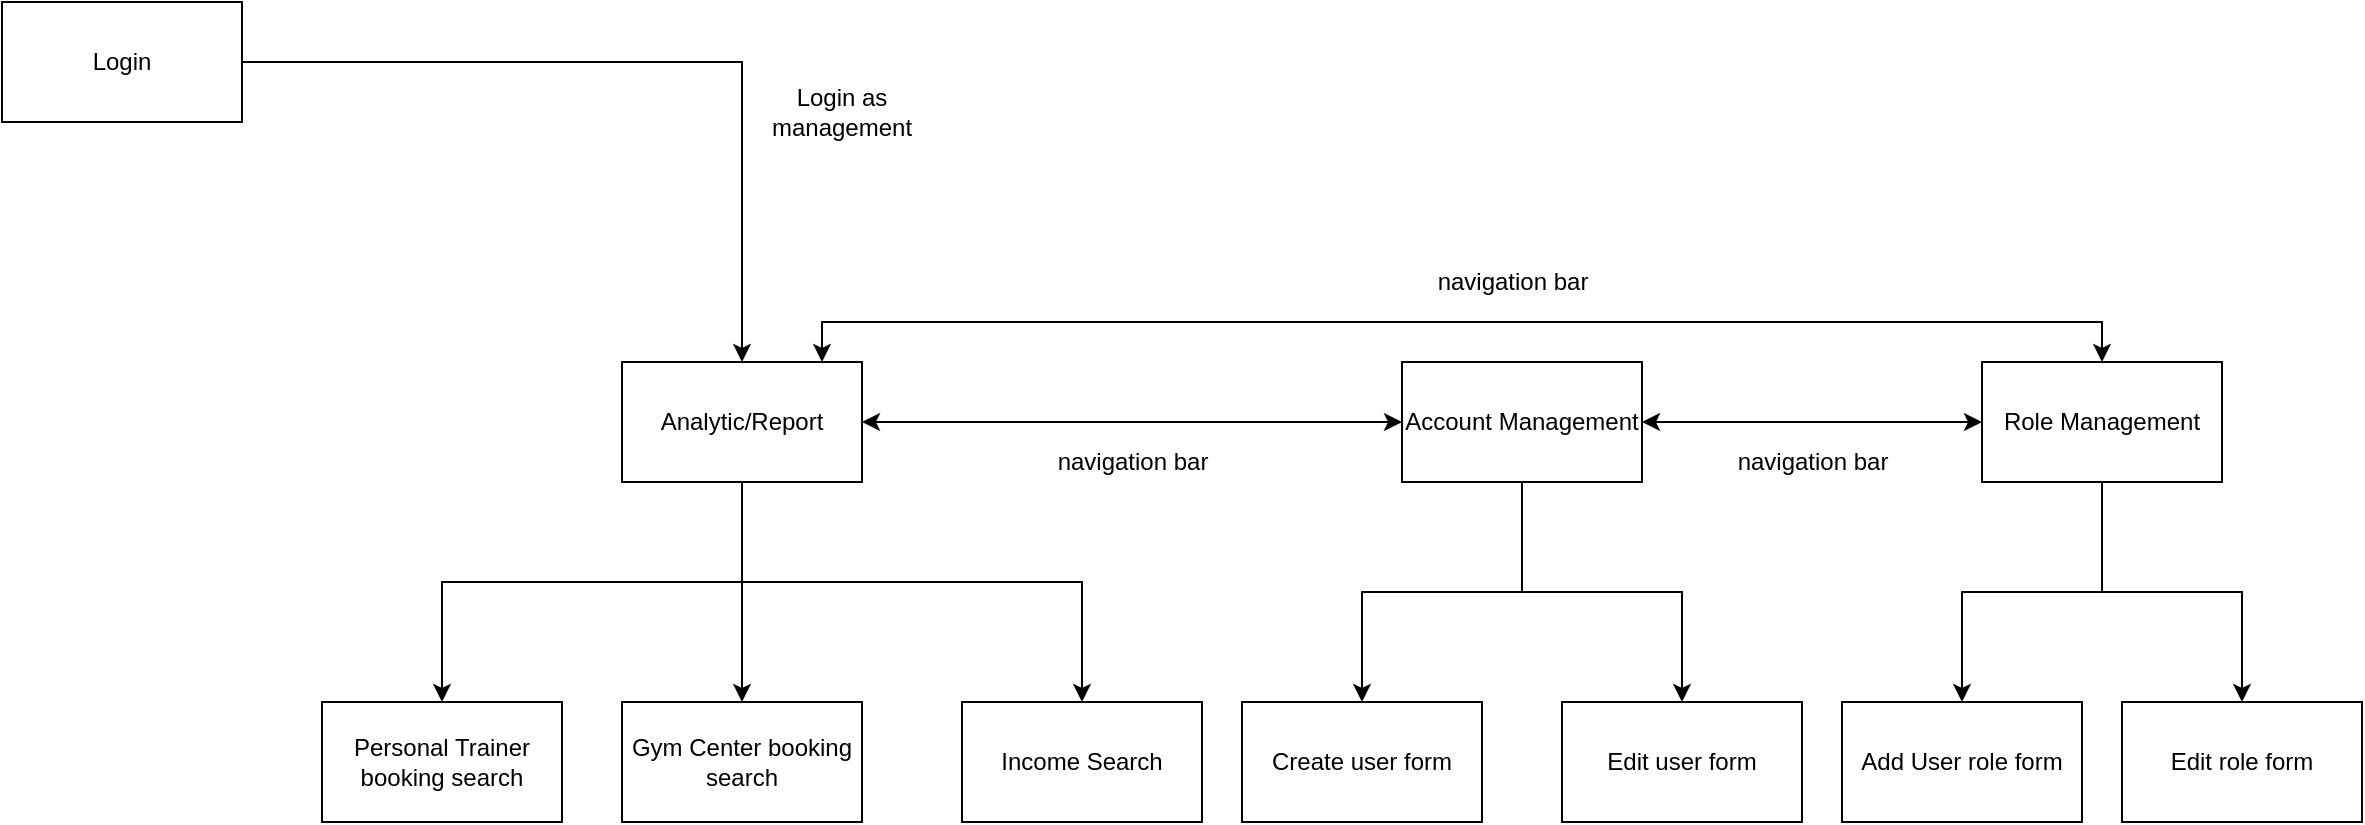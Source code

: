 <mxfile version="17.5.0" type="device" pages="6"><diagram id="vEj00BKGw2li77WrLbkG" name="SiteMap1"><mxGraphModel dx="3125" dy="1358" grid="1" gridSize="10" guides="1" tooltips="1" connect="1" arrows="1" fold="1" page="1" pageScale="1" pageWidth="850" pageHeight="1100" math="0" shadow="0"><root><mxCell id="0"/><mxCell id="1" parent="0"/><mxCell id="gTwGrXyfwdwTo_lbRH5P-9" style="edgeStyle=orthogonalEdgeStyle;rounded=0;orthogonalLoop=1;jettySize=auto;html=1;" parent="1" source="gTwGrXyfwdwTo_lbRH5P-4" target="gTwGrXyfwdwTo_lbRH5P-5" edge="1"><mxGeometry relative="1" as="geometry"><Array as="points"><mxPoint x="440" y="180"/></Array></mxGeometry></mxCell><mxCell id="gTwGrXyfwdwTo_lbRH5P-4" value="Login" style="rounded=0;whiteSpace=wrap;html=1;" parent="1" vertex="1"><mxGeometry x="70" y="150" width="120" height="60" as="geometry"/></mxCell><mxCell id="gTwGrXyfwdwTo_lbRH5P-10" style="edgeStyle=orthogonalEdgeStyle;rounded=0;orthogonalLoop=1;jettySize=auto;html=1;" parent="1" source="gTwGrXyfwdwTo_lbRH5P-5" target="gTwGrXyfwdwTo_lbRH5P-7" edge="1"><mxGeometry relative="1" as="geometry"/></mxCell><mxCell id="gTwGrXyfwdwTo_lbRH5P-11" style="edgeStyle=orthogonalEdgeStyle;rounded=0;orthogonalLoop=1;jettySize=auto;html=1;" parent="1" source="gTwGrXyfwdwTo_lbRH5P-5" target="gTwGrXyfwdwTo_lbRH5P-6" edge="1"><mxGeometry relative="1" as="geometry"><Array as="points"><mxPoint x="440" y="440"/><mxPoint x="290" y="440"/></Array></mxGeometry></mxCell><mxCell id="gTwGrXyfwdwTo_lbRH5P-12" style="edgeStyle=orthogonalEdgeStyle;rounded=0;orthogonalLoop=1;jettySize=auto;html=1;" parent="1" source="gTwGrXyfwdwTo_lbRH5P-5" target="gTwGrXyfwdwTo_lbRH5P-8" edge="1"><mxGeometry relative="1" as="geometry"><Array as="points"><mxPoint x="440" y="440"/><mxPoint x="610" y="440"/></Array></mxGeometry></mxCell><mxCell id="gTwGrXyfwdwTo_lbRH5P-27" style="rounded=0;orthogonalLoop=1;jettySize=auto;html=1;entryX=0;entryY=0.5;entryDx=0;entryDy=0;startArrow=classic;startFill=1;" parent="1" source="gTwGrXyfwdwTo_lbRH5P-5" target="gTwGrXyfwdwTo_lbRH5P-14" edge="1"><mxGeometry relative="1" as="geometry"/></mxCell><mxCell id="gTwGrXyfwdwTo_lbRH5P-28" style="edgeStyle=orthogonalEdgeStyle;rounded=0;orthogonalLoop=1;jettySize=auto;html=1;entryX=0.5;entryY=0;entryDx=0;entryDy=0;endArrow=classic;endFill=1;startArrow=classic;startFill=1;" parent="1" source="gTwGrXyfwdwTo_lbRH5P-5" target="gTwGrXyfwdwTo_lbRH5P-20" edge="1"><mxGeometry relative="1" as="geometry"><Array as="points"><mxPoint x="480" y="310"/><mxPoint x="1120" y="310"/></Array></mxGeometry></mxCell><mxCell id="gTwGrXyfwdwTo_lbRH5P-5" value="Analytic/Report" style="rounded=0;whiteSpace=wrap;html=1;" parent="1" vertex="1"><mxGeometry x="380" y="330" width="120" height="60" as="geometry"/></mxCell><mxCell id="gTwGrXyfwdwTo_lbRH5P-6" value="Personal Trainer booking search" style="whiteSpace=wrap;html=1;" parent="1" vertex="1"><mxGeometry x="230" y="500" width="120" height="60" as="geometry"/></mxCell><mxCell id="gTwGrXyfwdwTo_lbRH5P-7" value="Gym Center booking search" style="whiteSpace=wrap;html=1;" parent="1" vertex="1"><mxGeometry x="380" y="500" width="120" height="60" as="geometry"/></mxCell><mxCell id="gTwGrXyfwdwTo_lbRH5P-8" value="Income Search" style="whiteSpace=wrap;html=1;" parent="1" vertex="1"><mxGeometry x="550" y="500" width="120" height="60" as="geometry"/></mxCell><mxCell id="gTwGrXyfwdwTo_lbRH5P-13" value="Login as management" style="text;html=1;strokeColor=none;fillColor=none;align=center;verticalAlign=middle;whiteSpace=wrap;rounded=0;" parent="1" vertex="1"><mxGeometry x="460" y="190" width="60" height="30" as="geometry"/></mxCell><mxCell id="gTwGrXyfwdwTo_lbRH5P-17" style="edgeStyle=orthogonalEdgeStyle;rounded=0;orthogonalLoop=1;jettySize=auto;html=1;" parent="1" source="gTwGrXyfwdwTo_lbRH5P-14" target="gTwGrXyfwdwTo_lbRH5P-15" edge="1"><mxGeometry relative="1" as="geometry"/></mxCell><mxCell id="gTwGrXyfwdwTo_lbRH5P-18" style="edgeStyle=orthogonalEdgeStyle;rounded=0;orthogonalLoop=1;jettySize=auto;html=1;" parent="1" source="gTwGrXyfwdwTo_lbRH5P-14" target="gTwGrXyfwdwTo_lbRH5P-16" edge="1"><mxGeometry relative="1" as="geometry"/></mxCell><mxCell id="gTwGrXyfwdwTo_lbRH5P-31" style="edgeStyle=none;rounded=0;orthogonalLoop=1;jettySize=auto;html=1;entryX=0;entryY=0.5;entryDx=0;entryDy=0;startArrow=classic;startFill=1;endArrow=classic;endFill=1;" parent="1" source="gTwGrXyfwdwTo_lbRH5P-14" target="gTwGrXyfwdwTo_lbRH5P-20" edge="1"><mxGeometry relative="1" as="geometry"/></mxCell><mxCell id="gTwGrXyfwdwTo_lbRH5P-14" value="Account Management" style="whiteSpace=wrap;html=1;" parent="1" vertex="1"><mxGeometry x="770" y="330" width="120" height="60" as="geometry"/></mxCell><mxCell id="gTwGrXyfwdwTo_lbRH5P-15" value="Create user form" style="whiteSpace=wrap;html=1;" parent="1" vertex="1"><mxGeometry x="690" y="500" width="120" height="60" as="geometry"/></mxCell><mxCell id="gTwGrXyfwdwTo_lbRH5P-16" value="Edit user form" style="whiteSpace=wrap;html=1;" parent="1" vertex="1"><mxGeometry x="850" y="500" width="120" height="60" as="geometry"/></mxCell><mxCell id="gTwGrXyfwdwTo_lbRH5P-24" style="edgeStyle=orthogonalEdgeStyle;rounded=0;orthogonalLoop=1;jettySize=auto;html=1;entryX=0.5;entryY=0;entryDx=0;entryDy=0;" parent="1" source="gTwGrXyfwdwTo_lbRH5P-20" target="gTwGrXyfwdwTo_lbRH5P-21" edge="1"><mxGeometry relative="1" as="geometry"/></mxCell><mxCell id="gTwGrXyfwdwTo_lbRH5P-25" style="edgeStyle=orthogonalEdgeStyle;rounded=0;orthogonalLoop=1;jettySize=auto;html=1;" parent="1" source="gTwGrXyfwdwTo_lbRH5P-20" target="gTwGrXyfwdwTo_lbRH5P-23" edge="1"><mxGeometry relative="1" as="geometry"/></mxCell><mxCell id="gTwGrXyfwdwTo_lbRH5P-20" value="Role Management" style="whiteSpace=wrap;html=1;" parent="1" vertex="1"><mxGeometry x="1060" y="330" width="120" height="60" as="geometry"/></mxCell><mxCell id="gTwGrXyfwdwTo_lbRH5P-21" value="Add User role form" style="whiteSpace=wrap;html=1;" parent="1" vertex="1"><mxGeometry x="990" y="500" width="120" height="60" as="geometry"/></mxCell><mxCell id="gTwGrXyfwdwTo_lbRH5P-23" value="Edit role form" style="whiteSpace=wrap;html=1;" parent="1" vertex="1"><mxGeometry x="1130" y="500" width="120" height="60" as="geometry"/></mxCell><mxCell id="gTwGrXyfwdwTo_lbRH5P-29" value="navigation bar" style="text;html=1;align=center;verticalAlign=middle;resizable=0;points=[];autosize=1;strokeColor=none;fillColor=none;" parent="1" vertex="1"><mxGeometry x="590" y="370" width="90" height="20" as="geometry"/></mxCell><mxCell id="gTwGrXyfwdwTo_lbRH5P-30" value="navigation bar" style="text;html=1;align=center;verticalAlign=middle;resizable=0;points=[];autosize=1;strokeColor=none;fillColor=none;" parent="1" vertex="1"><mxGeometry x="780" y="280" width="90" height="20" as="geometry"/></mxCell><mxCell id="gTwGrXyfwdwTo_lbRH5P-32" value="navigation bar" style="text;html=1;align=center;verticalAlign=middle;resizable=0;points=[];autosize=1;strokeColor=none;fillColor=none;" parent="1" vertex="1"><mxGeometry x="930" y="370" width="90" height="20" as="geometry"/></mxCell></root></mxGraphModel></diagram><diagram name="SM" id="drQ6q7nDAI4CxuDAuw1n"><mxGraphModel dx="1563" dy="621" grid="1" gridSize="10" guides="1" tooltips="1" connect="1" arrows="1" fold="1" page="1" pageScale="1" pageWidth="850" pageHeight="1100" math="0" shadow="0"><root><mxCell id="Xad2Eyz_SqM6GZWtNRqJ-0"/><mxCell id="Xad2Eyz_SqM6GZWtNRqJ-1" parent="Xad2Eyz_SqM6GZWtNRqJ-0"/><mxCell id="zR1Y1XYmK7lvY3_QwSIw-3" style="edgeStyle=orthogonalEdgeStyle;rounded=0;orthogonalLoop=1;jettySize=auto;html=1;exitX=0.5;exitY=1;exitDx=0;exitDy=0;startArrow=none;startFill=0;" edge="1" parent="Xad2Eyz_SqM6GZWtNRqJ-1" source="Xad2Eyz_SqM6GZWtNRqJ-6" target="zR1Y1XYmK7lvY3_QwSIw-0"><mxGeometry relative="1" as="geometry"/></mxCell><mxCell id="Xad2Eyz_SqM6GZWtNRqJ-6" value="Login" style="rounded=0;whiteSpace=wrap;html=1;" vertex="1" parent="Xad2Eyz_SqM6GZWtNRqJ-1"><mxGeometry x="540" y="80" width="120" height="60" as="geometry"/></mxCell><mxCell id="zR1Y1XYmK7lvY3_QwSIw-11" style="edgeStyle=orthogonalEdgeStyle;rounded=0;orthogonalLoop=1;jettySize=auto;html=1;exitX=0.5;exitY=1;exitDx=0;exitDy=0;startArrow=none;startFill=0;endArrow=classic;endFill=1;" edge="1" parent="Xad2Eyz_SqM6GZWtNRqJ-1" source="Xad2Eyz_SqM6GZWtNRqJ-12" target="Xad2Eyz_SqM6GZWtNRqJ-13"><mxGeometry relative="1" as="geometry"><Array as="points"><mxPoint x="600" y="450"/></Array></mxGeometry></mxCell><mxCell id="zR1Y1XYmK7lvY3_QwSIw-12" style="edgeStyle=orthogonalEdgeStyle;rounded=0;orthogonalLoop=1;jettySize=auto;html=1;entryX=0;entryY=0.5;entryDx=0;entryDy=0;startArrow=none;startFill=0;endArrow=classic;endFill=1;" edge="1" parent="Xad2Eyz_SqM6GZWtNRqJ-1" source="Xad2Eyz_SqM6GZWtNRqJ-12" target="Xad2Eyz_SqM6GZWtNRqJ-14"><mxGeometry relative="1" as="geometry"/></mxCell><mxCell id="zR1Y1XYmK7lvY3_QwSIw-13" style="edgeStyle=orthogonalEdgeStyle;rounded=0;orthogonalLoop=1;jettySize=auto;html=1;entryX=0;entryY=0.5;entryDx=0;entryDy=0;startArrow=none;startFill=0;endArrow=classic;endFill=1;" edge="1" parent="Xad2Eyz_SqM6GZWtNRqJ-1" source="Xad2Eyz_SqM6GZWtNRqJ-12" target="Xad2Eyz_SqM6GZWtNRqJ-15"><mxGeometry relative="1" as="geometry"/></mxCell><mxCell id="Xad2Eyz_SqM6GZWtNRqJ-12" value="Analytic/Report" style="rounded=0;whiteSpace=wrap;html=1;" vertex="1" parent="Xad2Eyz_SqM6GZWtNRqJ-1"><mxGeometry x="540" y="320" width="120" height="60" as="geometry"/></mxCell><mxCell id="Xad2Eyz_SqM6GZWtNRqJ-13" value="Personal Trainer booking search" style="whiteSpace=wrap;html=1;" vertex="1" parent="Xad2Eyz_SqM6GZWtNRqJ-1"><mxGeometry x="660" y="420" width="120" height="60" as="geometry"/></mxCell><mxCell id="Xad2Eyz_SqM6GZWtNRqJ-14" value="Gym Center booking search" style="whiteSpace=wrap;html=1;" vertex="1" parent="Xad2Eyz_SqM6GZWtNRqJ-1"><mxGeometry x="660" y="520" width="120" height="60" as="geometry"/></mxCell><mxCell id="Xad2Eyz_SqM6GZWtNRqJ-15" value="Income Search" style="whiteSpace=wrap;html=1;" vertex="1" parent="Xad2Eyz_SqM6GZWtNRqJ-1"><mxGeometry x="660" y="620" width="120" height="60" as="geometry"/></mxCell><mxCell id="zR1Y1XYmK7lvY3_QwSIw-8" style="edgeStyle=orthogonalEdgeStyle;rounded=0;orthogonalLoop=1;jettySize=auto;html=1;exitX=0.5;exitY=1;exitDx=0;exitDy=0;entryX=0;entryY=0.5;entryDx=0;entryDy=0;startArrow=none;startFill=0;endArrow=classic;endFill=1;" edge="1" parent="Xad2Eyz_SqM6GZWtNRqJ-1" source="Xad2Eyz_SqM6GZWtNRqJ-20" target="Xad2Eyz_SqM6GZWtNRqJ-21"><mxGeometry relative="1" as="geometry"/></mxCell><mxCell id="zR1Y1XYmK7lvY3_QwSIw-9" style="edgeStyle=orthogonalEdgeStyle;rounded=0;orthogonalLoop=1;jettySize=auto;html=1;entryX=0;entryY=0.5;entryDx=0;entryDy=0;startArrow=none;startFill=0;endArrow=classic;endFill=1;" edge="1" parent="Xad2Eyz_SqM6GZWtNRqJ-1" source="Xad2Eyz_SqM6GZWtNRqJ-20" target="Xad2Eyz_SqM6GZWtNRqJ-22"><mxGeometry relative="1" as="geometry"/></mxCell><mxCell id="Xad2Eyz_SqM6GZWtNRqJ-20" value="Account Management" style="whiteSpace=wrap;html=1;" vertex="1" parent="Xad2Eyz_SqM6GZWtNRqJ-1"><mxGeometry x="260" y="320" width="120" height="60" as="geometry"/></mxCell><mxCell id="Xad2Eyz_SqM6GZWtNRqJ-21" value="Create user form" style="whiteSpace=wrap;html=1;" vertex="1" parent="Xad2Eyz_SqM6GZWtNRqJ-1"><mxGeometry x="380" y="420" width="120" height="60" as="geometry"/></mxCell><mxCell id="Xad2Eyz_SqM6GZWtNRqJ-22" value="Edit user form" style="whiteSpace=wrap;html=1;" vertex="1" parent="Xad2Eyz_SqM6GZWtNRqJ-1"><mxGeometry x="380" y="520" width="120" height="60" as="geometry"/></mxCell><mxCell id="zR1Y1XYmK7lvY3_QwSIw-14" style="edgeStyle=orthogonalEdgeStyle;rounded=0;orthogonalLoop=1;jettySize=auto;html=1;entryX=0;entryY=0.5;entryDx=0;entryDy=0;startArrow=none;startFill=0;endArrow=classic;endFill=1;" edge="1" parent="Xad2Eyz_SqM6GZWtNRqJ-1" source="Xad2Eyz_SqM6GZWtNRqJ-25" target="Xad2Eyz_SqM6GZWtNRqJ-27"><mxGeometry relative="1" as="geometry"/></mxCell><mxCell id="zR1Y1XYmK7lvY3_QwSIw-15" style="edgeStyle=orthogonalEdgeStyle;rounded=0;orthogonalLoop=1;jettySize=auto;html=1;entryX=0;entryY=0.5;entryDx=0;entryDy=0;startArrow=none;startFill=0;endArrow=classic;endFill=1;" edge="1" parent="Xad2Eyz_SqM6GZWtNRqJ-1" source="Xad2Eyz_SqM6GZWtNRqJ-25" target="Xad2Eyz_SqM6GZWtNRqJ-26"><mxGeometry relative="1" as="geometry"/></mxCell><mxCell id="Xad2Eyz_SqM6GZWtNRqJ-25" value="Role Management" style="whiteSpace=wrap;html=1;" vertex="1" parent="Xad2Eyz_SqM6GZWtNRqJ-1"><mxGeometry x="820" y="320" width="120" height="60" as="geometry"/></mxCell><mxCell id="Xad2Eyz_SqM6GZWtNRqJ-26" value="Add User role form" style="whiteSpace=wrap;html=1;" vertex="1" parent="Xad2Eyz_SqM6GZWtNRqJ-1"><mxGeometry x="940" y="520" width="120" height="60" as="geometry"/></mxCell><mxCell id="Xad2Eyz_SqM6GZWtNRqJ-27" value="Edit role form" style="whiteSpace=wrap;html=1;" vertex="1" parent="Xad2Eyz_SqM6GZWtNRqJ-1"><mxGeometry x="940" y="420" width="120" height="60" as="geometry"/></mxCell><mxCell id="zR1Y1XYmK7lvY3_QwSIw-2" style="edgeStyle=orthogonalEdgeStyle;rounded=0;orthogonalLoop=1;jettySize=auto;html=1;entryX=0.5;entryY=0;entryDx=0;entryDy=0;startArrow=none;startFill=0;endArrow=none;endFill=0;" edge="1" parent="Xad2Eyz_SqM6GZWtNRqJ-1" source="zR1Y1XYmK7lvY3_QwSIw-0" target="Xad2Eyz_SqM6GZWtNRqJ-12"><mxGeometry relative="1" as="geometry"/></mxCell><mxCell id="zR1Y1XYmK7lvY3_QwSIw-4" style="edgeStyle=orthogonalEdgeStyle;rounded=0;orthogonalLoop=1;jettySize=auto;html=1;startArrow=none;startFill=0;endArrow=none;endFill=0;" edge="1" parent="Xad2Eyz_SqM6GZWtNRqJ-1" source="zR1Y1XYmK7lvY3_QwSIw-0" target="Xad2Eyz_SqM6GZWtNRqJ-20"><mxGeometry relative="1" as="geometry"><Array as="points"><mxPoint x="600" y="280"/><mxPoint x="320" y="280"/></Array></mxGeometry></mxCell><mxCell id="zR1Y1XYmK7lvY3_QwSIw-5" style="edgeStyle=orthogonalEdgeStyle;rounded=0;orthogonalLoop=1;jettySize=auto;html=1;entryX=0.5;entryY=0;entryDx=0;entryDy=0;startArrow=none;startFill=0;endArrow=none;endFill=0;" edge="1" parent="Xad2Eyz_SqM6GZWtNRqJ-1" source="zR1Y1XYmK7lvY3_QwSIw-0" target="Xad2Eyz_SqM6GZWtNRqJ-25"><mxGeometry relative="1" as="geometry"><Array as="points"><mxPoint x="600" y="280"/><mxPoint x="880" y="280"/></Array></mxGeometry></mxCell><mxCell id="zR1Y1XYmK7lvY3_QwSIw-0" value="HomePage" style="rounded=0;whiteSpace=wrap;html=1;" vertex="1" parent="Xad2Eyz_SqM6GZWtNRqJ-1"><mxGeometry x="540" y="180" width="120" height="60" as="geometry"/></mxCell></root></mxGraphModel></diagram><diagram name="Staff" id="nPZOJkYeaYUeZUQIW5Dx"><mxGraphModel dx="3123" dy="904" grid="1" gridSize="10" guides="1" tooltips="1" connect="1" arrows="1" fold="1" page="1" pageScale="1" pageWidth="850" pageHeight="1100" math="0" shadow="0"><root><mxCell id="VgD0XFA7OuLUSfMNzft8-0"/><mxCell id="VgD0XFA7OuLUSfMNzft8-1" parent="VgD0XFA7OuLUSfMNzft8-0"/><mxCell id="4mYy7zaD4GMJCJ7aGTZX-1" style="edgeStyle=orthogonalEdgeStyle;rounded=0;orthogonalLoop=1;jettySize=auto;html=1;startArrow=none;startFill=0;endArrow=classic;endFill=1;" edge="1" parent="VgD0XFA7OuLUSfMNzft8-1" source="VgD0XFA7OuLUSfMNzft8-6" target="4mYy7zaD4GMJCJ7aGTZX-0"><mxGeometry relative="1" as="geometry"/></mxCell><mxCell id="VgD0XFA7OuLUSfMNzft8-6" value="Login" style="rounded=0;whiteSpace=wrap;html=1;" vertex="1" parent="VgD0XFA7OuLUSfMNzft8-1"><mxGeometry x="40" y="160" width="120" height="60" as="geometry"/></mxCell><mxCell id="RxtUGD18wPpDamPdStg0-2" style="edgeStyle=orthogonalEdgeStyle;rounded=0;orthogonalLoop=1;jettySize=auto;html=1;entryX=0;entryY=0.5;entryDx=0;entryDy=0;startArrow=none;startFill=0;endArrow=classic;endFill=1;" edge="1" parent="VgD0XFA7OuLUSfMNzft8-1" source="VgD0XFA7OuLUSfMNzft8-34" target="VgD0XFA7OuLUSfMNzft8-36"><mxGeometry relative="1" as="geometry"><Array as="points"><mxPoint x="340" y="530"/></Array></mxGeometry></mxCell><mxCell id="RxtUGD18wPpDamPdStg0-3" style="edgeStyle=orthogonalEdgeStyle;rounded=0;orthogonalLoop=1;jettySize=auto;html=1;entryX=0;entryY=0.5;entryDx=0;entryDy=0;startArrow=none;startFill=0;endArrow=classic;endFill=1;" edge="1" parent="VgD0XFA7OuLUSfMNzft8-1" source="VgD0XFA7OuLUSfMNzft8-34" target="VgD0XFA7OuLUSfMNzft8-35"><mxGeometry relative="1" as="geometry"><Array as="points"><mxPoint x="340" y="630"/></Array></mxGeometry></mxCell><mxCell id="RxtUGD18wPpDamPdStg0-4" style="edgeStyle=orthogonalEdgeStyle;rounded=0;orthogonalLoop=1;jettySize=auto;html=1;entryX=0;entryY=0.5;entryDx=0;entryDy=0;startArrow=none;startFill=0;endArrow=classic;endFill=1;" edge="1" parent="VgD0XFA7OuLUSfMNzft8-1" source="VgD0XFA7OuLUSfMNzft8-34" target="VgD0XFA7OuLUSfMNzft8-37"><mxGeometry relative="1" as="geometry"><Array as="points"><mxPoint x="340" y="730"/></Array></mxGeometry></mxCell><mxCell id="VgD0XFA7OuLUSfMNzft8-34" value="List Personal Trainer/Gym Center" style="rounded=0;whiteSpace=wrap;html=1;" vertex="1" parent="VgD0XFA7OuLUSfMNzft8-1"><mxGeometry x="280" y="400" width="120" height="60" as="geometry"/></mxCell><mxCell id="VgD0XFA7OuLUSfMNzft8-35" value="Delete Personal Trainer or Gym Center" style="rounded=0;whiteSpace=wrap;html=1;" vertex="1" parent="VgD0XFA7OuLUSfMNzft8-1"><mxGeometry x="400" y="600" width="120" height="60" as="geometry"/></mxCell><mxCell id="VgD0XFA7OuLUSfMNzft8-36" value="Edit Personal Trainer or Gym Center" style="rounded=0;whiteSpace=wrap;html=1;" vertex="1" parent="VgD0XFA7OuLUSfMNzft8-1"><mxGeometry x="400" y="500" width="120" height="60" as="geometry"/></mxCell><mxCell id="VgD0XFA7OuLUSfMNzft8-37" value="Search Personal Trainer or Gym Center" style="rounded=0;whiteSpace=wrap;html=1;" vertex="1" parent="VgD0XFA7OuLUSfMNzft8-1"><mxGeometry x="400" y="700" width="120" height="60" as="geometry"/></mxCell><mxCell id="VgD0XFA7OuLUSfMNzft8-40" value="Add Personal Trainer" style="rounded=0;whiteSpace=wrap;html=1;" vertex="1" parent="VgD0XFA7OuLUSfMNzft8-1"><mxGeometry x="120" y="400" width="120" height="60" as="geometry"/></mxCell><mxCell id="VgD0XFA7OuLUSfMNzft8-43" value="Add Gym Center" style="rounded=0;whiteSpace=wrap;html=1;" vertex="1" parent="VgD0XFA7OuLUSfMNzft8-1"><mxGeometry x="-40" y="400" width="120" height="60" as="geometry"/></mxCell><mxCell id="RxtUGD18wPpDamPdStg0-0" style="edgeStyle=orthogonalEdgeStyle;rounded=0;orthogonalLoop=1;jettySize=auto;html=1;exitX=0.5;exitY=1;exitDx=0;exitDy=0;entryX=1;entryY=0.5;entryDx=0;entryDy=0;startArrow=none;startFill=0;endArrow=classic;endFill=1;" edge="1" parent="VgD0XFA7OuLUSfMNzft8-1" source="VgD0XFA7OuLUSfMNzft8-48" target="VgD0XFA7OuLUSfMNzft8-50"><mxGeometry relative="1" as="geometry"/></mxCell><mxCell id="RxtUGD18wPpDamPdStg0-1" style="edgeStyle=orthogonalEdgeStyle;rounded=0;orthogonalLoop=1;jettySize=auto;html=1;entryX=1;entryY=0.5;entryDx=0;entryDy=0;startArrow=none;startFill=0;endArrow=classic;endFill=1;" edge="1" parent="VgD0XFA7OuLUSfMNzft8-1" source="VgD0XFA7OuLUSfMNzft8-48" target="VgD0XFA7OuLUSfMNzft8-49"><mxGeometry relative="1" as="geometry"/></mxCell><mxCell id="VgD0XFA7OuLUSfMNzft8-48" value="Confirm/decline booking request" style="rounded=0;whiteSpace=wrap;html=1;" vertex="1" parent="VgD0XFA7OuLUSfMNzft8-1"><mxGeometry x="-200" y="400" width="120" height="60" as="geometry"/></mxCell><mxCell id="VgD0XFA7OuLUSfMNzft8-49" value="Confirm/decline trainer booking request" style="rounded=0;whiteSpace=wrap;html=1;" vertex="1" parent="VgD0XFA7OuLUSfMNzft8-1"><mxGeometry x="-320" y="600" width="120" height="60" as="geometry"/></mxCell><mxCell id="VgD0XFA7OuLUSfMNzft8-50" value="Confirm/decline Gym Center booking request" style="rounded=0;whiteSpace=wrap;html=1;" vertex="1" parent="VgD0XFA7OuLUSfMNzft8-1"><mxGeometry x="-320" y="500" width="120" height="60" as="geometry"/></mxCell><mxCell id="RxtUGD18wPpDamPdStg0-5" style="edgeStyle=orthogonalEdgeStyle;rounded=0;orthogonalLoop=1;jettySize=auto;html=1;entryX=0.5;entryY=0;entryDx=0;entryDy=0;startArrow=none;startFill=0;endArrow=none;endFill=0;" edge="1" parent="VgD0XFA7OuLUSfMNzft8-1" source="4mYy7zaD4GMJCJ7aGTZX-0" target="VgD0XFA7OuLUSfMNzft8-48"><mxGeometry relative="1" as="geometry"><Array as="points"><mxPoint x="100" y="360"/><mxPoint x="-140" y="360"/></Array></mxGeometry></mxCell><mxCell id="RxtUGD18wPpDamPdStg0-6" style="edgeStyle=orthogonalEdgeStyle;rounded=0;orthogonalLoop=1;jettySize=auto;html=1;startArrow=none;startFill=0;endArrow=none;endFill=0;" edge="1" parent="VgD0XFA7OuLUSfMNzft8-1" source="4mYy7zaD4GMJCJ7aGTZX-0" target="VgD0XFA7OuLUSfMNzft8-43"><mxGeometry relative="1" as="geometry"/></mxCell><mxCell id="RxtUGD18wPpDamPdStg0-7" style="edgeStyle=orthogonalEdgeStyle;rounded=0;orthogonalLoop=1;jettySize=auto;html=1;startArrow=none;startFill=0;endArrow=none;endFill=0;" edge="1" parent="VgD0XFA7OuLUSfMNzft8-1" source="4mYy7zaD4GMJCJ7aGTZX-0" target="VgD0XFA7OuLUSfMNzft8-40"><mxGeometry relative="1" as="geometry"/></mxCell><mxCell id="c0kOyrCcvSnuhlnUw1MR-0" style="edgeStyle=orthogonalEdgeStyle;rounded=0;orthogonalLoop=1;jettySize=auto;html=1;entryX=0.5;entryY=0;entryDx=0;entryDy=0;startArrow=none;startFill=0;endArrow=none;endFill=0;" edge="1" parent="VgD0XFA7OuLUSfMNzft8-1" source="4mYy7zaD4GMJCJ7aGTZX-0" target="VgD0XFA7OuLUSfMNzft8-34"><mxGeometry relative="1" as="geometry"><Array as="points"><mxPoint x="100" y="360"/><mxPoint x="340" y="360"/></Array></mxGeometry></mxCell><mxCell id="4mYy7zaD4GMJCJ7aGTZX-0" value="HomePage" style="rounded=0;whiteSpace=wrap;html=1;" vertex="1" parent="VgD0XFA7OuLUSfMNzft8-1"><mxGeometry x="40" y="260" width="120" height="60" as="geometry"/></mxCell></root></mxGraphModel></diagram><diagram name="PersonalTrainer" id="gxCLOmqj4KizkUB820DX"><mxGraphModel dx="3123" dy="904" grid="1" gridSize="10" guides="1" tooltips="1" connect="1" arrows="1" fold="1" page="1" pageScale="1" pageWidth="850" pageHeight="1100" math="0" shadow="0"><root><mxCell id="NNOmsXfdz4exkn4pHBzL-0"/><mxCell id="NNOmsXfdz4exkn4pHBzL-1" parent="NNOmsXfdz4exkn4pHBzL-0"/><mxCell id="nBAeqx8hppAdlEgpAiPv-4" style="edgeStyle=orthogonalEdgeStyle;rounded=0;orthogonalLoop=1;jettySize=auto;html=1;startArrow=none;startFill=0;endArrow=classic;endFill=1;" edge="1" parent="NNOmsXfdz4exkn4pHBzL-1" source="NNOmsXfdz4exkn4pHBzL-6" target="nBAeqx8hppAdlEgpAiPv-0"><mxGeometry relative="1" as="geometry"/></mxCell><mxCell id="NNOmsXfdz4exkn4pHBzL-6" value="Login" style="rounded=0;whiteSpace=wrap;html=1;" vertex="1" parent="NNOmsXfdz4exkn4pHBzL-1"><mxGeometry x="-40" y="40" width="120" height="60" as="geometry"/></mxCell><mxCell id="NNOmsXfdz4exkn4pHBzL-51" style="edgeStyle=orthogonalEdgeStyle;rounded=0;orthogonalLoop=1;jettySize=auto;html=1;exitX=0.5;exitY=1;exitDx=0;exitDy=0;startArrow=none;startFill=0;" edge="1" parent="NNOmsXfdz4exkn4pHBzL-1" source="NNOmsXfdz4exkn4pHBzL-52" target="NNOmsXfdz4exkn4pHBzL-53"><mxGeometry relative="1" as="geometry"><Array as="points"><mxPoint x="100" y="410"/><mxPoint x="100" y="410"/></Array></mxGeometry></mxCell><mxCell id="NNOmsXfdz4exkn4pHBzL-52" value="List Personal Trainer/Gym Center" style="rounded=0;whiteSpace=wrap;html=1;" vertex="1" parent="NNOmsXfdz4exkn4pHBzL-1"><mxGeometry x="40" y="280" width="120" height="60" as="geometry"/></mxCell><mxCell id="NNOmsXfdz4exkn4pHBzL-53" value="Search Personal Trainer or Gym Center" style="rounded=0;whiteSpace=wrap;html=1;" vertex="1" parent="NNOmsXfdz4exkn4pHBzL-1"><mxGeometry x="160" y="380" width="120" height="60" as="geometry"/></mxCell><mxCell id="NNOmsXfdz4exkn4pHBzL-55" value="Confirm/decline trainer booking request" style="rounded=0;whiteSpace=wrap;html=1;" vertex="1" parent="NNOmsXfdz4exkn4pHBzL-1"><mxGeometry x="-120" y="280" width="120" height="60" as="geometry"/></mxCell><mxCell id="nBAeqx8hppAdlEgpAiPv-2" style="edgeStyle=orthogonalEdgeStyle;rounded=0;orthogonalLoop=1;jettySize=auto;html=1;startArrow=none;startFill=0;endArrow=none;endFill=0;" edge="1" parent="NNOmsXfdz4exkn4pHBzL-1" source="nBAeqx8hppAdlEgpAiPv-0" target="NNOmsXfdz4exkn4pHBzL-55"><mxGeometry relative="1" as="geometry"/></mxCell><mxCell id="nBAeqx8hppAdlEgpAiPv-3" style="edgeStyle=orthogonalEdgeStyle;rounded=0;orthogonalLoop=1;jettySize=auto;html=1;startArrow=none;startFill=0;endArrow=none;endFill=0;" edge="1" parent="NNOmsXfdz4exkn4pHBzL-1" source="nBAeqx8hppAdlEgpAiPv-0" target="NNOmsXfdz4exkn4pHBzL-52"><mxGeometry relative="1" as="geometry"/></mxCell><mxCell id="nBAeqx8hppAdlEgpAiPv-0" value="HomePage" style="rounded=0;whiteSpace=wrap;html=1;" vertex="1" parent="NNOmsXfdz4exkn4pHBzL-1"><mxGeometry x="-40" y="140" width="120" height="60" as="geometry"/></mxCell></root></mxGraphModel></diagram><diagram id="ojGb9g97si3gt7SK_Ayy" name="Customer"><mxGraphModel dx="3252" dy="828" grid="1" gridSize="10" guides="1" tooltips="1" connect="1" arrows="1" fold="1" page="1" pageScale="1" pageWidth="1169" pageHeight="827" math="0" shadow="0"><root><mxCell id="0"/><mxCell id="1" parent="0"/><mxCell id="9D_gxYOPP3GIa8LUERNz-1" style="edgeStyle=orthogonalEdgeStyle;rounded=0;orthogonalLoop=1;jettySize=auto;html=1;startArrow=none;startFill=0;endArrow=classic;endFill=1;" edge="1" parent="1" source="9D_gxYOPP3GIa8LUERNz-2" target="9D_gxYOPP3GIa8LUERNz-19"><mxGeometry relative="1" as="geometry"/></mxCell><mxCell id="9D_gxYOPP3GIa8LUERNz-2" value="Login" style="rounded=0;whiteSpace=wrap;html=1;" vertex="1" parent="1"><mxGeometry x="80" y="100" width="120" height="60" as="geometry"/></mxCell><mxCell id="9D_gxYOPP3GIa8LUERNz-5" style="edgeStyle=orthogonalEdgeStyle;rounded=0;orthogonalLoop=1;jettySize=auto;html=1;startArrow=none;startFill=0;endArrow=none;endFill=0;" edge="1" parent="1" source="9D_gxYOPP3GIa8LUERNz-6" target="9D_gxYOPP3GIa8LUERNz-15"><mxGeometry relative="1" as="geometry"><Array as="points"><mxPoint x="140" y="400"/><mxPoint x="300" y="400"/></Array></mxGeometry></mxCell><mxCell id="Oztph9y7KVOnO_DMC0cJ-1" style="edgeStyle=orthogonalEdgeStyle;rounded=0;orthogonalLoop=1;jettySize=auto;html=1;startArrow=none;startFill=0;endArrow=none;endFill=0;" edge="1" parent="1" source="9D_gxYOPP3GIa8LUERNz-6" target="9D_gxYOPP3GIa8LUERNz-12"><mxGeometry relative="1" as="geometry"/></mxCell><mxCell id="Oztph9y7KVOnO_DMC0cJ-2" style="edgeStyle=orthogonalEdgeStyle;rounded=0;orthogonalLoop=1;jettySize=auto;html=1;entryX=0.5;entryY=0;entryDx=0;entryDy=0;startArrow=none;startFill=0;endArrow=none;endFill=0;" edge="1" parent="1" source="9D_gxYOPP3GIa8LUERNz-6" target="9D_gxYOPP3GIa8LUERNz-9"><mxGeometry relative="1" as="geometry"><Array as="points"><mxPoint x="140" y="400"/><mxPoint x="-20" y="400"/></Array></mxGeometry></mxCell><mxCell id="9D_gxYOPP3GIa8LUERNz-6" value="Booking Reminder" style="whiteSpace=wrap;html=1;" vertex="1" parent="1"><mxGeometry x="80" y="300" width="120" height="60" as="geometry"/></mxCell><mxCell id="9D_gxYOPP3GIa8LUERNz-7" style="edgeStyle=orthogonalEdgeStyle;rounded=0;orthogonalLoop=1;jettySize=auto;html=1;entryX=1;entryY=0.5;entryDx=0;entryDy=0;startArrow=none;startFill=0;" edge="1" parent="1" source="9D_gxYOPP3GIa8LUERNz-9" target="9D_gxYOPP3GIa8LUERNz-10"><mxGeometry relative="1" as="geometry"/></mxCell><mxCell id="9D_gxYOPP3GIa8LUERNz-8" style="edgeStyle=orthogonalEdgeStyle;rounded=0;orthogonalLoop=1;jettySize=auto;html=1;entryX=1;entryY=0.5;entryDx=0;entryDy=0;startArrow=none;startFill=0;" edge="1" parent="1" source="9D_gxYOPP3GIa8LUERNz-9" target="9D_gxYOPP3GIa8LUERNz-11"><mxGeometry relative="1" as="geometry"><Array as="points"><mxPoint x="-20" y="670"/></Array></mxGeometry></mxCell><mxCell id="9D_gxYOPP3GIa8LUERNz-9" value="List Personal Trainer/Gym Center" style="rounded=0;whiteSpace=wrap;html=1;" vertex="1" parent="1"><mxGeometry x="-80" y="440" width="120" height="60" as="geometry"/></mxCell><mxCell id="9D_gxYOPP3GIa8LUERNz-10" value="Booking Personal Trainer or Gym Center" style="rounded=0;whiteSpace=wrap;html=1;" vertex="1" parent="1"><mxGeometry x="-200" y="540" width="120" height="60" as="geometry"/></mxCell><mxCell id="9D_gxYOPP3GIa8LUERNz-11" value="Search Personal Trainer or Gym Center" style="rounded=0;whiteSpace=wrap;html=1;" vertex="1" parent="1"><mxGeometry x="-200" y="640" width="120" height="60" as="geometry"/></mxCell><mxCell id="9D_gxYOPP3GIa8LUERNz-12" value="Check Booking Statues" style="rounded=0;whiteSpace=wrap;html=1;" vertex="1" parent="1"><mxGeometry x="80" y="440" width="120" height="60" as="geometry"/></mxCell><mxCell id="9D_gxYOPP3GIa8LUERNz-13" style="edgeStyle=orthogonalEdgeStyle;rounded=0;orthogonalLoop=1;jettySize=auto;html=1;exitX=0.5;exitY=1;exitDx=0;exitDy=0;entryX=0;entryY=0.5;entryDx=0;entryDy=0;startArrow=none;startFill=0;endArrow=classic;endFill=1;" edge="1" parent="1" source="9D_gxYOPP3GIa8LUERNz-15" target="9D_gxYOPP3GIa8LUERNz-17"><mxGeometry relative="1" as="geometry"/></mxCell><mxCell id="9D_gxYOPP3GIa8LUERNz-14" style="edgeStyle=orthogonalEdgeStyle;rounded=0;orthogonalLoop=1;jettySize=auto;html=1;entryX=0;entryY=0.5;entryDx=0;entryDy=0;startArrow=none;startFill=0;endArrow=classic;endFill=1;" edge="1" parent="1" source="9D_gxYOPP3GIa8LUERNz-15" target="9D_gxYOPP3GIa8LUERNz-16"><mxGeometry relative="1" as="geometry"/></mxCell><mxCell id="9D_gxYOPP3GIa8LUERNz-15" value="Check/Update Booking Record" style="rounded=0;whiteSpace=wrap;html=1;" vertex="1" parent="1"><mxGeometry x="240" y="440" width="120" height="60" as="geometry"/></mxCell><mxCell id="9D_gxYOPP3GIa8LUERNz-16" value="List Booking Record" style="rounded=0;whiteSpace=wrap;html=1;" vertex="1" parent="1"><mxGeometry x="360" y="640" width="120" height="60" as="geometry"/></mxCell><mxCell id="9D_gxYOPP3GIa8LUERNz-17" value="Update Booking Record" style="rounded=0;whiteSpace=wrap;html=1;" vertex="1" parent="1"><mxGeometry x="360" y="540" width="120" height="60" as="geometry"/></mxCell><mxCell id="9D_gxYOPP3GIa8LUERNz-18" style="edgeStyle=orthogonalEdgeStyle;rounded=0;orthogonalLoop=1;jettySize=auto;html=1;exitX=0.5;exitY=1;exitDx=0;exitDy=0;startArrow=none;startFill=0;endArrow=classic;endFill=1;" edge="1" parent="1" source="9D_gxYOPP3GIa8LUERNz-19" target="9D_gxYOPP3GIa8LUERNz-6"><mxGeometry relative="1" as="geometry"/></mxCell><mxCell id="9D_gxYOPP3GIa8LUERNz-19" value="HomePage" style="rounded=0;whiteSpace=wrap;html=1;" vertex="1" parent="1"><mxGeometry x="80" y="200" width="120" height="60" as="geometry"/></mxCell></root></mxGraphModel></diagram><diagram name="WholeSiteMap" id="FPgu5xUu630_wTdh8Z94"><mxGraphModel dx="3486" dy="710" grid="1" gridSize="10" guides="1" tooltips="1" connect="1" arrows="1" fold="1" page="1" pageScale="1" pageWidth="850" pageHeight="1100" math="0" shadow="0"><root><mxCell id="m5uCI05FDlHXx9mbiVIc-0"/><mxCell id="m5uCI05FDlHXx9mbiVIc-1" parent="m5uCI05FDlHXx9mbiVIc-0"/><mxCell id="3mB3Yjr7cUMtej1zOlrp-1" value="Staff" style="edgeStyle=orthogonalEdgeStyle;rounded=0;orthogonalLoop=1;jettySize=auto;html=1;startArrow=none;startFill=0;endArrow=none;endFill=0;" edge="1" parent="m5uCI05FDlHXx9mbiVIc-1" source="n7e4VdCUCHTXMtGw-r8y-1" target="JqI5Uq87tQoIDvVwYFsg-20"><mxGeometry x="0.979" y="20" relative="1" as="geometry"><Array as="points"><mxPoint x="600" y="120"/><mxPoint x="-260" y="120"/></Array><mxPoint as="offset"/></mxGeometry></mxCell><mxCell id="0SIa3zd3sIGz-G5fLA_e-9" style="edgeStyle=orthogonalEdgeStyle;rounded=0;orthogonalLoop=1;jettySize=auto;html=1;entryX=0.5;entryY=0;entryDx=0;entryDy=0;startArrow=none;startFill=0;endArrow=none;endFill=0;" edge="1" parent="m5uCI05FDlHXx9mbiVIc-1" source="n7e4VdCUCHTXMtGw-r8y-1" target="0SIa3zd3sIGz-G5fLA_e-8"><mxGeometry relative="1" as="geometry"><Array as="points"><mxPoint x="600" y="120"/><mxPoint x="-950" y="120"/></Array></mxGeometry></mxCell><mxCell id="m60s4M_FWw86tl33AwnH-18" value="Personal Trainer" style="edgeLabel;html=1;align=center;verticalAlign=middle;resizable=0;points=[];" vertex="1" connectable="0" parent="0SIa3zd3sIGz-G5fLA_e-9"><mxGeometry x="0.706" y="6" relative="1" as="geometry"><mxPoint x="-158" y="14" as="offset"/></mxGeometry></mxCell><mxCell id="m60s4M_FWw86tl33AwnH-17" value="Customer" style="edgeStyle=orthogonalEdgeStyle;rounded=0;orthogonalLoop=1;jettySize=auto;html=1;entryX=0.5;entryY=0;entryDx=0;entryDy=0;startArrow=none;startFill=0;endArrow=none;endFill=0;" edge="1" parent="m5uCI05FDlHXx9mbiVIc-1" source="n7e4VdCUCHTXMtGw-r8y-1" target="m60s4M_FWw86tl33AwnH-16"><mxGeometry x="0.978" y="30" relative="1" as="geometry"><Array as="points"><mxPoint x="600" y="120"/><mxPoint x="1440" y="120"/></Array><mxPoint y="1" as="offset"/></mxGeometry></mxCell><mxCell id="m60s4M_FWw86tl33AwnH-21" value="Senior Management&amp;nbsp;" style="edgeStyle=orthogonalEdgeStyle;rounded=0;orthogonalLoop=1;jettySize=auto;html=1;startArrow=none;startFill=0;endArrow=none;endFill=0;" edge="1" parent="m5uCI05FDlHXx9mbiVIc-1" source="n7e4VdCUCHTXMtGw-r8y-1" target="n7e4VdCUCHTXMtGw-r8y-22"><mxGeometry x="0.75" y="60" relative="1" as="geometry"><Array as="points"><mxPoint x="600" y="100"/><mxPoint x="600" y="100"/></Array><mxPoint y="-1" as="offset"/></mxGeometry></mxCell><mxCell id="n7e4VdCUCHTXMtGw-r8y-1" value="Login" style="rounded=0;whiteSpace=wrap;html=1;" vertex="1" parent="m5uCI05FDlHXx9mbiVIc-1"><mxGeometry x="540" y="20" width="120" height="60" as="geometry"/></mxCell><mxCell id="n7e4VdCUCHTXMtGw-r8y-2" style="edgeStyle=orthogonalEdgeStyle;rounded=0;orthogonalLoop=1;jettySize=auto;html=1;exitX=0.5;exitY=1;exitDx=0;exitDy=0;startArrow=none;startFill=0;endArrow=classic;endFill=1;" edge="1" parent="m5uCI05FDlHXx9mbiVIc-1" source="n7e4VdCUCHTXMtGw-r8y-5" target="n7e4VdCUCHTXMtGw-r8y-6"><mxGeometry relative="1" as="geometry"><Array as="points"><mxPoint x="600" y="430"/></Array></mxGeometry></mxCell><mxCell id="n7e4VdCUCHTXMtGw-r8y-3" style="edgeStyle=orthogonalEdgeStyle;rounded=0;orthogonalLoop=1;jettySize=auto;html=1;entryX=0;entryY=0.5;entryDx=0;entryDy=0;startArrow=none;startFill=0;endArrow=classic;endFill=1;" edge="1" parent="m5uCI05FDlHXx9mbiVIc-1" source="n7e4VdCUCHTXMtGw-r8y-5" target="n7e4VdCUCHTXMtGw-r8y-7"><mxGeometry relative="1" as="geometry"/></mxCell><mxCell id="n7e4VdCUCHTXMtGw-r8y-4" style="edgeStyle=orthogonalEdgeStyle;rounded=0;orthogonalLoop=1;jettySize=auto;html=1;entryX=0;entryY=0.5;entryDx=0;entryDy=0;startArrow=none;startFill=0;endArrow=classic;endFill=1;" edge="1" parent="m5uCI05FDlHXx9mbiVIc-1" source="n7e4VdCUCHTXMtGw-r8y-5" target="n7e4VdCUCHTXMtGw-r8y-8"><mxGeometry relative="1" as="geometry"/></mxCell><mxCell id="n7e4VdCUCHTXMtGw-r8y-5" value="Analytic/Report" style="rounded=0;whiteSpace=wrap;html=1;" vertex="1" parent="m5uCI05FDlHXx9mbiVIc-1"><mxGeometry x="540" y="300" width="120" height="60" as="geometry"/></mxCell><mxCell id="n7e4VdCUCHTXMtGw-r8y-6" value="Personal Trainer booking search" style="whiteSpace=wrap;html=1;" vertex="1" parent="m5uCI05FDlHXx9mbiVIc-1"><mxGeometry x="660" y="400" width="120" height="60" as="geometry"/></mxCell><mxCell id="n7e4VdCUCHTXMtGw-r8y-7" value="Gym Center booking search" style="whiteSpace=wrap;html=1;" vertex="1" parent="m5uCI05FDlHXx9mbiVIc-1"><mxGeometry x="660" y="500" width="120" height="60" as="geometry"/></mxCell><mxCell id="n7e4VdCUCHTXMtGw-r8y-8" value="Income Search" style="whiteSpace=wrap;html=1;" vertex="1" parent="m5uCI05FDlHXx9mbiVIc-1"><mxGeometry x="660" y="600" width="120" height="60" as="geometry"/></mxCell><mxCell id="n7e4VdCUCHTXMtGw-r8y-9" style="edgeStyle=orthogonalEdgeStyle;rounded=0;orthogonalLoop=1;jettySize=auto;html=1;exitX=0.5;exitY=1;exitDx=0;exitDy=0;entryX=0;entryY=0.5;entryDx=0;entryDy=0;startArrow=none;startFill=0;endArrow=classic;endFill=1;" edge="1" parent="m5uCI05FDlHXx9mbiVIc-1" source="n7e4VdCUCHTXMtGw-r8y-11" target="n7e4VdCUCHTXMtGw-r8y-12"><mxGeometry relative="1" as="geometry"/></mxCell><mxCell id="n7e4VdCUCHTXMtGw-r8y-10" style="edgeStyle=orthogonalEdgeStyle;rounded=0;orthogonalLoop=1;jettySize=auto;html=1;entryX=0;entryY=0.5;entryDx=0;entryDy=0;startArrow=none;startFill=0;endArrow=classic;endFill=1;" edge="1" parent="m5uCI05FDlHXx9mbiVIc-1" source="n7e4VdCUCHTXMtGw-r8y-11" target="n7e4VdCUCHTXMtGw-r8y-13"><mxGeometry relative="1" as="geometry"/></mxCell><mxCell id="n7e4VdCUCHTXMtGw-r8y-11" value="Account Management" style="whiteSpace=wrap;html=1;" vertex="1" parent="m5uCI05FDlHXx9mbiVIc-1"><mxGeometry x="260" y="300" width="120" height="60" as="geometry"/></mxCell><mxCell id="n7e4VdCUCHTXMtGw-r8y-12" value="Create user form" style="whiteSpace=wrap;html=1;" vertex="1" parent="m5uCI05FDlHXx9mbiVIc-1"><mxGeometry x="380" y="400" width="120" height="60" as="geometry"/></mxCell><mxCell id="n7e4VdCUCHTXMtGw-r8y-13" value="Edit user form" style="whiteSpace=wrap;html=1;" vertex="1" parent="m5uCI05FDlHXx9mbiVIc-1"><mxGeometry x="380" y="500" width="120" height="60" as="geometry"/></mxCell><mxCell id="n7e4VdCUCHTXMtGw-r8y-14" style="edgeStyle=orthogonalEdgeStyle;rounded=0;orthogonalLoop=1;jettySize=auto;html=1;entryX=0;entryY=0.5;entryDx=0;entryDy=0;startArrow=none;startFill=0;endArrow=classic;endFill=1;" edge="1" parent="m5uCI05FDlHXx9mbiVIc-1" source="n7e4VdCUCHTXMtGw-r8y-16" target="n7e4VdCUCHTXMtGw-r8y-18"><mxGeometry relative="1" as="geometry"/></mxCell><mxCell id="n7e4VdCUCHTXMtGw-r8y-15" style="edgeStyle=orthogonalEdgeStyle;rounded=0;orthogonalLoop=1;jettySize=auto;html=1;entryX=0;entryY=0.5;entryDx=0;entryDy=0;startArrow=none;startFill=0;endArrow=classic;endFill=1;" edge="1" parent="m5uCI05FDlHXx9mbiVIc-1" source="n7e4VdCUCHTXMtGw-r8y-16" target="n7e4VdCUCHTXMtGw-r8y-17"><mxGeometry relative="1" as="geometry"/></mxCell><mxCell id="n7e4VdCUCHTXMtGw-r8y-16" value="Role Management" style="whiteSpace=wrap;html=1;" vertex="1" parent="m5uCI05FDlHXx9mbiVIc-1"><mxGeometry x="820" y="300" width="120" height="60" as="geometry"/></mxCell><mxCell id="n7e4VdCUCHTXMtGw-r8y-17" value="Add User role form" style="whiteSpace=wrap;html=1;" vertex="1" parent="m5uCI05FDlHXx9mbiVIc-1"><mxGeometry x="940" y="500" width="120" height="60" as="geometry"/></mxCell><mxCell id="n7e4VdCUCHTXMtGw-r8y-18" value="Edit role form" style="whiteSpace=wrap;html=1;" vertex="1" parent="m5uCI05FDlHXx9mbiVIc-1"><mxGeometry x="940" y="400" width="120" height="60" as="geometry"/></mxCell><mxCell id="n7e4VdCUCHTXMtGw-r8y-19" style="edgeStyle=orthogonalEdgeStyle;rounded=0;orthogonalLoop=1;jettySize=auto;html=1;entryX=0.5;entryY=0;entryDx=0;entryDy=0;startArrow=none;startFill=0;endArrow=none;endFill=0;" edge="1" parent="m5uCI05FDlHXx9mbiVIc-1" source="n7e4VdCUCHTXMtGw-r8y-22" target="n7e4VdCUCHTXMtGw-r8y-5"><mxGeometry relative="1" as="geometry"/></mxCell><mxCell id="n7e4VdCUCHTXMtGw-r8y-20" style="edgeStyle=orthogonalEdgeStyle;rounded=0;orthogonalLoop=1;jettySize=auto;html=1;startArrow=none;startFill=0;endArrow=none;endFill=0;" edge="1" parent="m5uCI05FDlHXx9mbiVIc-1" source="n7e4VdCUCHTXMtGw-r8y-22" target="n7e4VdCUCHTXMtGw-r8y-11"><mxGeometry relative="1" as="geometry"><Array as="points"><mxPoint x="600" y="260"/><mxPoint x="320" y="260"/></Array></mxGeometry></mxCell><mxCell id="n7e4VdCUCHTXMtGw-r8y-21" style="edgeStyle=orthogonalEdgeStyle;rounded=0;orthogonalLoop=1;jettySize=auto;html=1;entryX=0.5;entryY=0;entryDx=0;entryDy=0;startArrow=none;startFill=0;endArrow=none;endFill=0;" edge="1" parent="m5uCI05FDlHXx9mbiVIc-1" source="n7e4VdCUCHTXMtGw-r8y-22" target="n7e4VdCUCHTXMtGw-r8y-16"><mxGeometry relative="1" as="geometry"><Array as="points"><mxPoint x="600" y="260"/><mxPoint x="880" y="260"/></Array></mxGeometry></mxCell><mxCell id="n7e4VdCUCHTXMtGw-r8y-22" value="HomePage" style="rounded=0;whiteSpace=wrap;html=1;" vertex="1" parent="m5uCI05FDlHXx9mbiVIc-1"><mxGeometry x="540" y="160" width="120" height="60" as="geometry"/></mxCell><mxCell id="JqI5Uq87tQoIDvVwYFsg-2" style="edgeStyle=orthogonalEdgeStyle;rounded=0;orthogonalLoop=1;jettySize=auto;html=1;entryX=0;entryY=0.5;entryDx=0;entryDy=0;startArrow=none;startFill=0;endArrow=classic;endFill=1;" edge="1" parent="m5uCI05FDlHXx9mbiVIc-1" source="JqI5Uq87tQoIDvVwYFsg-5" target="JqI5Uq87tQoIDvVwYFsg-7"><mxGeometry relative="1" as="geometry"><Array as="points"><mxPoint y="420"/></Array></mxGeometry></mxCell><mxCell id="JqI5Uq87tQoIDvVwYFsg-3" style="edgeStyle=orthogonalEdgeStyle;rounded=0;orthogonalLoop=1;jettySize=auto;html=1;entryX=0;entryY=0.5;entryDx=0;entryDy=0;startArrow=none;startFill=0;endArrow=classic;endFill=1;" edge="1" parent="m5uCI05FDlHXx9mbiVIc-1" source="JqI5Uq87tQoIDvVwYFsg-5" target="JqI5Uq87tQoIDvVwYFsg-6"><mxGeometry relative="1" as="geometry"><Array as="points"><mxPoint y="520"/></Array></mxGeometry></mxCell><mxCell id="JqI5Uq87tQoIDvVwYFsg-4" style="edgeStyle=orthogonalEdgeStyle;rounded=0;orthogonalLoop=1;jettySize=auto;html=1;entryX=0;entryY=0.5;entryDx=0;entryDy=0;startArrow=none;startFill=0;endArrow=classic;endFill=1;" edge="1" parent="m5uCI05FDlHXx9mbiVIc-1" source="JqI5Uq87tQoIDvVwYFsg-5" target="JqI5Uq87tQoIDvVwYFsg-8"><mxGeometry relative="1" as="geometry"><Array as="points"><mxPoint y="620"/></Array></mxGeometry></mxCell><mxCell id="JqI5Uq87tQoIDvVwYFsg-5" value="List Personal Trainer/Gym Center" style="rounded=0;whiteSpace=wrap;html=1;" vertex="1" parent="m5uCI05FDlHXx9mbiVIc-1"><mxGeometry x="-60" y="290" width="120" height="60" as="geometry"/></mxCell><mxCell id="JqI5Uq87tQoIDvVwYFsg-6" value="Delete Personal Trainer or Gym Center" style="rounded=0;whiteSpace=wrap;html=1;" vertex="1" parent="m5uCI05FDlHXx9mbiVIc-1"><mxGeometry x="100" y="490" width="120" height="60" as="geometry"/></mxCell><mxCell id="JqI5Uq87tQoIDvVwYFsg-7" value="Edit Personal Trainer or Gym Center" style="rounded=0;whiteSpace=wrap;html=1;" vertex="1" parent="m5uCI05FDlHXx9mbiVIc-1"><mxGeometry x="100" y="390" width="120" height="60" as="geometry"/></mxCell><mxCell id="JqI5Uq87tQoIDvVwYFsg-8" value="Search Personal Trainer or Gym Center" style="rounded=0;whiteSpace=wrap;html=1;" vertex="1" parent="m5uCI05FDlHXx9mbiVIc-1"><mxGeometry x="100" y="590" width="120" height="60" as="geometry"/></mxCell><mxCell id="JqI5Uq87tQoIDvVwYFsg-9" value="Add Personal Trainer" style="rounded=0;whiteSpace=wrap;html=1;" vertex="1" parent="m5uCI05FDlHXx9mbiVIc-1"><mxGeometry x="-240" y="290" width="120" height="60" as="geometry"/></mxCell><mxCell id="JqI5Uq87tQoIDvVwYFsg-10" value="Add Gym Center" style="rounded=0;whiteSpace=wrap;html=1;" vertex="1" parent="m5uCI05FDlHXx9mbiVIc-1"><mxGeometry x="-400" y="290" width="120" height="60" as="geometry"/></mxCell><mxCell id="JqI5Uq87tQoIDvVwYFsg-11" style="edgeStyle=orthogonalEdgeStyle;rounded=0;orthogonalLoop=1;jettySize=auto;html=1;exitX=0.5;exitY=1;exitDx=0;exitDy=0;entryX=0;entryY=0.5;entryDx=0;entryDy=0;startArrow=none;startFill=0;endArrow=classic;endFill=1;" edge="1" parent="m5uCI05FDlHXx9mbiVIc-1" source="JqI5Uq87tQoIDvVwYFsg-13" target="JqI5Uq87tQoIDvVwYFsg-15"><mxGeometry relative="1" as="geometry"/></mxCell><mxCell id="JqI5Uq87tQoIDvVwYFsg-12" style="edgeStyle=orthogonalEdgeStyle;rounded=0;orthogonalLoop=1;jettySize=auto;html=1;entryX=0;entryY=0.5;entryDx=0;entryDy=0;startArrow=none;startFill=0;endArrow=classic;endFill=1;" edge="1" parent="m5uCI05FDlHXx9mbiVIc-1" source="JqI5Uq87tQoIDvVwYFsg-13" target="JqI5Uq87tQoIDvVwYFsg-14"><mxGeometry relative="1" as="geometry"/></mxCell><mxCell id="JqI5Uq87tQoIDvVwYFsg-13" value="Confirm/decline booking request" style="rounded=0;whiteSpace=wrap;html=1;" vertex="1" parent="m5uCI05FDlHXx9mbiVIc-1"><mxGeometry x="-650" y="290" width="120" height="60" as="geometry"/></mxCell><mxCell id="JqI5Uq87tQoIDvVwYFsg-14" value="Confirm/decline trainer booking request" style="rounded=0;whiteSpace=wrap;html=1;" vertex="1" parent="m5uCI05FDlHXx9mbiVIc-1"><mxGeometry x="-560" y="490" width="120" height="60" as="geometry"/></mxCell><mxCell id="JqI5Uq87tQoIDvVwYFsg-15" value="Confirm/decline Gym Center booking request" style="rounded=0;whiteSpace=wrap;html=1;" vertex="1" parent="m5uCI05FDlHXx9mbiVIc-1"><mxGeometry x="-560" y="390" width="120" height="60" as="geometry"/></mxCell><mxCell id="JqI5Uq87tQoIDvVwYFsg-16" style="edgeStyle=orthogonalEdgeStyle;rounded=0;orthogonalLoop=1;jettySize=auto;html=1;entryX=0.5;entryY=0;entryDx=0;entryDy=0;startArrow=none;startFill=0;endArrow=none;endFill=0;" edge="1" parent="m5uCI05FDlHXx9mbiVIc-1" source="JqI5Uq87tQoIDvVwYFsg-20" target="JqI5Uq87tQoIDvVwYFsg-13"><mxGeometry relative="1" as="geometry"><Array as="points"><mxPoint x="-260" y="250"/><mxPoint x="-590" y="250"/></Array></mxGeometry></mxCell><mxCell id="JqI5Uq87tQoIDvVwYFsg-17" style="edgeStyle=orthogonalEdgeStyle;rounded=0;orthogonalLoop=1;jettySize=auto;html=1;startArrow=none;startFill=0;endArrow=none;endFill=0;" edge="1" parent="m5uCI05FDlHXx9mbiVIc-1" source="JqI5Uq87tQoIDvVwYFsg-20" target="JqI5Uq87tQoIDvVwYFsg-10"><mxGeometry relative="1" as="geometry"/></mxCell><mxCell id="JqI5Uq87tQoIDvVwYFsg-18" style="edgeStyle=orthogonalEdgeStyle;rounded=0;orthogonalLoop=1;jettySize=auto;html=1;startArrow=none;startFill=0;endArrow=none;endFill=0;" edge="1" parent="m5uCI05FDlHXx9mbiVIc-1" source="JqI5Uq87tQoIDvVwYFsg-20" target="JqI5Uq87tQoIDvVwYFsg-9"><mxGeometry relative="1" as="geometry"/></mxCell><mxCell id="JqI5Uq87tQoIDvVwYFsg-19" style="edgeStyle=orthogonalEdgeStyle;rounded=0;orthogonalLoop=1;jettySize=auto;html=1;entryX=0.5;entryY=0;entryDx=0;entryDy=0;startArrow=none;startFill=0;endArrow=none;endFill=0;" edge="1" parent="m5uCI05FDlHXx9mbiVIc-1" source="JqI5Uq87tQoIDvVwYFsg-20" target="JqI5Uq87tQoIDvVwYFsg-5"><mxGeometry relative="1" as="geometry"><Array as="points"><mxPoint x="-260" y="250"/><mxPoint y="250"/></Array></mxGeometry></mxCell><mxCell id="JqI5Uq87tQoIDvVwYFsg-20" value="HomePage" style="rounded=0;whiteSpace=wrap;html=1;" vertex="1" parent="m5uCI05FDlHXx9mbiVIc-1"><mxGeometry x="-320" y="150" width="120" height="60" as="geometry"/></mxCell><mxCell id="0SIa3zd3sIGz-G5fLA_e-2" style="edgeStyle=orthogonalEdgeStyle;rounded=0;orthogonalLoop=1;jettySize=auto;html=1;exitX=0.5;exitY=1;exitDx=0;exitDy=0;startArrow=none;startFill=0;" edge="1" parent="m5uCI05FDlHXx9mbiVIc-1" source="0SIa3zd3sIGz-G5fLA_e-3" target="0SIa3zd3sIGz-G5fLA_e-4"><mxGeometry relative="1" as="geometry"><Array as="points"><mxPoint x="-870" y="420"/><mxPoint x="-870" y="420"/></Array></mxGeometry></mxCell><mxCell id="0SIa3zd3sIGz-G5fLA_e-3" value="List Personal Trainer/Gym Center" style="rounded=0;whiteSpace=wrap;html=1;" vertex="1" parent="m5uCI05FDlHXx9mbiVIc-1"><mxGeometry x="-930" y="290" width="120" height="60" as="geometry"/></mxCell><mxCell id="0SIa3zd3sIGz-G5fLA_e-4" value="Search Personal Trainer or Gym Center" style="rounded=0;whiteSpace=wrap;html=1;" vertex="1" parent="m5uCI05FDlHXx9mbiVIc-1"><mxGeometry x="-810" y="390" width="120" height="60" as="geometry"/></mxCell><mxCell id="0SIa3zd3sIGz-G5fLA_e-5" value="Confirm/decline trainer booking request" style="rounded=0;whiteSpace=wrap;html=1;" vertex="1" parent="m5uCI05FDlHXx9mbiVIc-1"><mxGeometry x="-1090" y="290" width="120" height="60" as="geometry"/></mxCell><mxCell id="0SIa3zd3sIGz-G5fLA_e-6" style="edgeStyle=orthogonalEdgeStyle;rounded=0;orthogonalLoop=1;jettySize=auto;html=1;startArrow=none;startFill=0;endArrow=none;endFill=0;" edge="1" parent="m5uCI05FDlHXx9mbiVIc-1" source="0SIa3zd3sIGz-G5fLA_e-8" target="0SIa3zd3sIGz-G5fLA_e-5"><mxGeometry relative="1" as="geometry"/></mxCell><mxCell id="0SIa3zd3sIGz-G5fLA_e-7" style="edgeStyle=orthogonalEdgeStyle;rounded=0;orthogonalLoop=1;jettySize=auto;html=1;startArrow=none;startFill=0;endArrow=none;endFill=0;" edge="1" parent="m5uCI05FDlHXx9mbiVIc-1" source="0SIa3zd3sIGz-G5fLA_e-8" target="0SIa3zd3sIGz-G5fLA_e-3"><mxGeometry relative="1" as="geometry"/></mxCell><mxCell id="0SIa3zd3sIGz-G5fLA_e-8" value="HomePage" style="rounded=0;whiteSpace=wrap;html=1;" vertex="1" parent="m5uCI05FDlHXx9mbiVIc-1"><mxGeometry x="-1010" y="150" width="120" height="60" as="geometry"/></mxCell><mxCell id="m60s4M_FWw86tl33AwnH-0" style="edgeStyle=orthogonalEdgeStyle;rounded=0;orthogonalLoop=1;jettySize=auto;html=1;startArrow=none;startFill=0;endArrow=none;endFill=0;" edge="1" parent="m5uCI05FDlHXx9mbiVIc-1" source="m60s4M_FWw86tl33AwnH-3" target="m60s4M_FWw86tl33AwnH-12"><mxGeometry relative="1" as="geometry"><Array as="points"><mxPoint x="1440" y="360"/><mxPoint x="1600" y="360"/></Array></mxGeometry></mxCell><mxCell id="m60s4M_FWw86tl33AwnH-1" style="edgeStyle=orthogonalEdgeStyle;rounded=0;orthogonalLoop=1;jettySize=auto;html=1;startArrow=none;startFill=0;endArrow=none;endFill=0;" edge="1" parent="m5uCI05FDlHXx9mbiVIc-1" source="m60s4M_FWw86tl33AwnH-3" target="m60s4M_FWw86tl33AwnH-9"><mxGeometry relative="1" as="geometry"/></mxCell><mxCell id="m60s4M_FWw86tl33AwnH-2" style="edgeStyle=orthogonalEdgeStyle;rounded=0;orthogonalLoop=1;jettySize=auto;html=1;entryX=0.5;entryY=0;entryDx=0;entryDy=0;startArrow=none;startFill=0;endArrow=none;endFill=0;" edge="1" parent="m5uCI05FDlHXx9mbiVIc-1" source="m60s4M_FWw86tl33AwnH-3" target="m60s4M_FWw86tl33AwnH-6"><mxGeometry relative="1" as="geometry"><Array as="points"><mxPoint x="1440" y="360"/><mxPoint x="1280" y="360"/></Array></mxGeometry></mxCell><mxCell id="m60s4M_FWw86tl33AwnH-3" value="Booking Reminder" style="whiteSpace=wrap;html=1;" vertex="1" parent="m5uCI05FDlHXx9mbiVIc-1"><mxGeometry x="1380" y="260" width="120" height="60" as="geometry"/></mxCell><mxCell id="m60s4M_FWw86tl33AwnH-4" style="edgeStyle=orthogonalEdgeStyle;rounded=0;orthogonalLoop=1;jettySize=auto;html=1;entryX=1;entryY=0.5;entryDx=0;entryDy=0;startArrow=none;startFill=0;" edge="1" parent="m5uCI05FDlHXx9mbiVIc-1" source="m60s4M_FWw86tl33AwnH-6" target="m60s4M_FWw86tl33AwnH-7"><mxGeometry relative="1" as="geometry"/></mxCell><mxCell id="m60s4M_FWw86tl33AwnH-5" style="edgeStyle=orthogonalEdgeStyle;rounded=0;orthogonalLoop=1;jettySize=auto;html=1;entryX=1;entryY=0.5;entryDx=0;entryDy=0;startArrow=none;startFill=0;" edge="1" parent="m5uCI05FDlHXx9mbiVIc-1" source="m60s4M_FWw86tl33AwnH-6" target="m60s4M_FWw86tl33AwnH-8"><mxGeometry relative="1" as="geometry"><Array as="points"><mxPoint x="1280" y="630"/></Array></mxGeometry></mxCell><mxCell id="m60s4M_FWw86tl33AwnH-6" value="List Personal Trainer/Gym Center" style="rounded=0;whiteSpace=wrap;html=1;" vertex="1" parent="m5uCI05FDlHXx9mbiVIc-1"><mxGeometry x="1220" y="400" width="120" height="60" as="geometry"/></mxCell><mxCell id="m60s4M_FWw86tl33AwnH-7" value="Booking Personal Trainer or Gym Center" style="rounded=0;whiteSpace=wrap;html=1;" vertex="1" parent="m5uCI05FDlHXx9mbiVIc-1"><mxGeometry x="1100" y="500" width="120" height="60" as="geometry"/></mxCell><mxCell id="m60s4M_FWw86tl33AwnH-8" value="Search Personal Trainer or Gym Center" style="rounded=0;whiteSpace=wrap;html=1;" vertex="1" parent="m5uCI05FDlHXx9mbiVIc-1"><mxGeometry x="1100" y="600" width="120" height="60" as="geometry"/></mxCell><mxCell id="m60s4M_FWw86tl33AwnH-9" value="Check Booking Statues" style="rounded=0;whiteSpace=wrap;html=1;" vertex="1" parent="m5uCI05FDlHXx9mbiVIc-1"><mxGeometry x="1380" y="400" width="120" height="60" as="geometry"/></mxCell><mxCell id="m60s4M_FWw86tl33AwnH-10" style="edgeStyle=orthogonalEdgeStyle;rounded=0;orthogonalLoop=1;jettySize=auto;html=1;exitX=0.5;exitY=1;exitDx=0;exitDy=0;entryX=0;entryY=0.5;entryDx=0;entryDy=0;startArrow=none;startFill=0;endArrow=classic;endFill=1;" edge="1" parent="m5uCI05FDlHXx9mbiVIc-1" source="m60s4M_FWw86tl33AwnH-12" target="m60s4M_FWw86tl33AwnH-14"><mxGeometry relative="1" as="geometry"/></mxCell><mxCell id="m60s4M_FWw86tl33AwnH-11" style="edgeStyle=orthogonalEdgeStyle;rounded=0;orthogonalLoop=1;jettySize=auto;html=1;entryX=0;entryY=0.5;entryDx=0;entryDy=0;startArrow=none;startFill=0;endArrow=classic;endFill=1;" edge="1" parent="m5uCI05FDlHXx9mbiVIc-1" source="m60s4M_FWw86tl33AwnH-12" target="m60s4M_FWw86tl33AwnH-13"><mxGeometry relative="1" as="geometry"/></mxCell><mxCell id="m60s4M_FWw86tl33AwnH-12" value="Check/Update Booking Record" style="rounded=0;whiteSpace=wrap;html=1;" vertex="1" parent="m5uCI05FDlHXx9mbiVIc-1"><mxGeometry x="1540" y="400" width="120" height="60" as="geometry"/></mxCell><mxCell id="m60s4M_FWw86tl33AwnH-13" value="List Booking Record" style="rounded=0;whiteSpace=wrap;html=1;" vertex="1" parent="m5uCI05FDlHXx9mbiVIc-1"><mxGeometry x="1660" y="600" width="120" height="60" as="geometry"/></mxCell><mxCell id="m60s4M_FWw86tl33AwnH-14" value="Update Booking Record" style="rounded=0;whiteSpace=wrap;html=1;" vertex="1" parent="m5uCI05FDlHXx9mbiVIc-1"><mxGeometry x="1660" y="500" width="120" height="60" as="geometry"/></mxCell><mxCell id="m60s4M_FWw86tl33AwnH-15" style="edgeStyle=orthogonalEdgeStyle;rounded=0;orthogonalLoop=1;jettySize=auto;html=1;exitX=0.5;exitY=1;exitDx=0;exitDy=0;startArrow=none;startFill=0;endArrow=classic;endFill=1;" edge="1" parent="m5uCI05FDlHXx9mbiVIc-1" source="m60s4M_FWw86tl33AwnH-16" target="m60s4M_FWw86tl33AwnH-3"><mxGeometry relative="1" as="geometry"/></mxCell><mxCell id="m60s4M_FWw86tl33AwnH-16" value="HomePage" style="rounded=0;whiteSpace=wrap;html=1;" vertex="1" parent="m5uCI05FDlHXx9mbiVIc-1"><mxGeometry x="1380" y="160" width="120" height="60" as="geometry"/></mxCell></root></mxGraphModel></diagram></mxfile>
